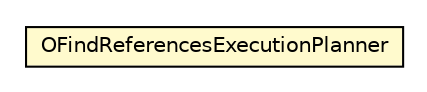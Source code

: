 #!/usr/local/bin/dot
#
# Class diagram 
# Generated by UMLGraph version R5_6-24-gf6e263 (http://www.umlgraph.org/)
#

digraph G {
	edge [fontname="Helvetica",fontsize=10,labelfontname="Helvetica",labelfontsize=10];
	node [fontname="Helvetica",fontsize=10,shape=plaintext];
	nodesep=0.25;
	ranksep=0.5;
	// com.orientechnologies.orient.core.sql.executor.OFindReferencesExecutionPlanner
	c3561793 [label=<<table title="com.orientechnologies.orient.core.sql.executor.OFindReferencesExecutionPlanner" border="0" cellborder="1" cellspacing="0" cellpadding="2" port="p" bgcolor="lemonChiffon" href="./OFindReferencesExecutionPlanner.html">
		<tr><td><table border="0" cellspacing="0" cellpadding="1">
<tr><td align="center" balign="center"> OFindReferencesExecutionPlanner </td></tr>
		</table></td></tr>
		</table>>, URL="./OFindReferencesExecutionPlanner.html", fontname="Helvetica", fontcolor="black", fontsize=10.0];
}

